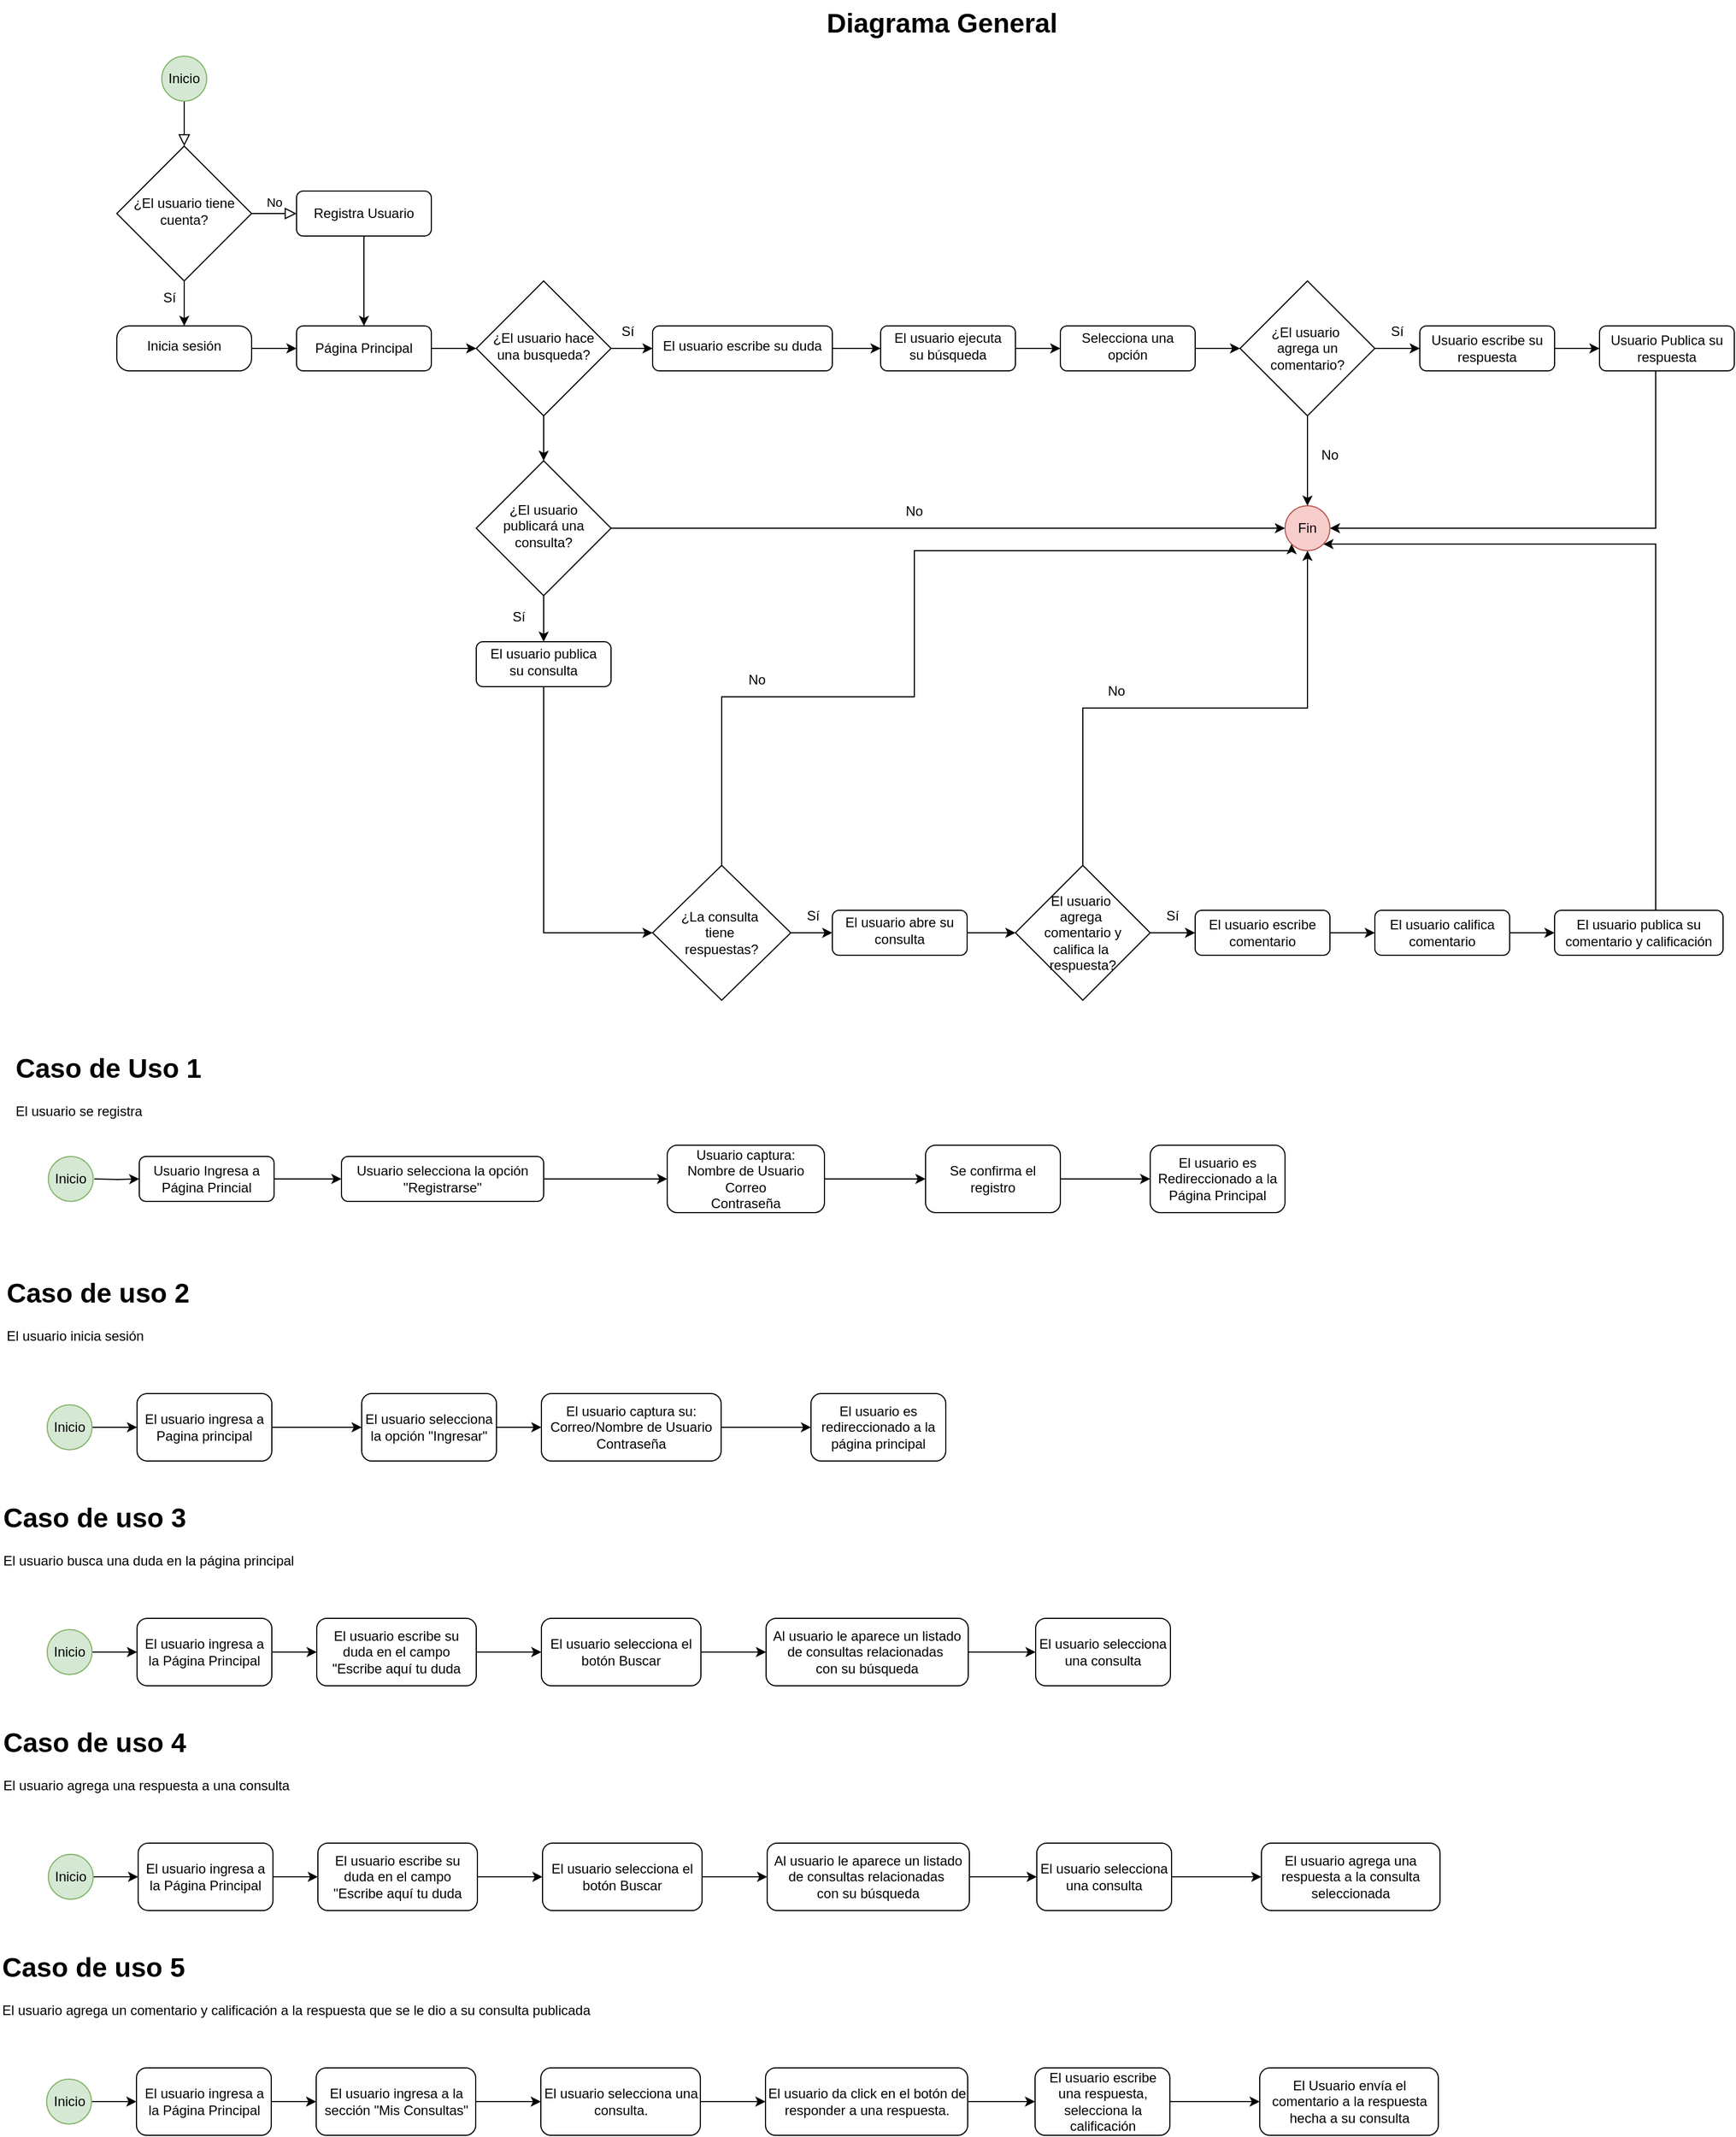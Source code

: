 <mxfile version="24.7.13">
  <diagram id="C5RBs43oDa-KdzZeNtuy" name="Page-1">
    <mxGraphModel dx="1661" dy="426" grid="1" gridSize="10" guides="1" tooltips="1" connect="1" arrows="1" fold="1" page="1" pageScale="1" pageWidth="827" pageHeight="1169" math="0" shadow="0">
      <root>
        <mxCell id="WIyWlLk6GJQsqaUBKTNV-0" />
        <mxCell id="WIyWlLk6GJQsqaUBKTNV-1" parent="WIyWlLk6GJQsqaUBKTNV-0" />
        <mxCell id="WIyWlLk6GJQsqaUBKTNV-2" value="" style="rounded=0;html=1;jettySize=auto;orthogonalLoop=1;fontSize=11;endArrow=block;endFill=0;endSize=8;strokeWidth=1;shadow=0;labelBackgroundColor=none;edgeStyle=orthogonalEdgeStyle;exitX=0.5;exitY=1;exitDx=0;exitDy=0;" parent="WIyWlLk6GJQsqaUBKTNV-1" source="LiFCo4iXjofFsfLirgxm-38" target="WIyWlLk6GJQsqaUBKTNV-6" edge="1">
          <mxGeometry relative="1" as="geometry">
            <mxPoint x="162" y="120" as="sourcePoint" />
          </mxGeometry>
        </mxCell>
        <mxCell id="WIyWlLk6GJQsqaUBKTNV-5" value="No" style="edgeStyle=orthogonalEdgeStyle;rounded=0;html=1;jettySize=auto;orthogonalLoop=1;fontSize=11;endArrow=block;endFill=0;endSize=8;strokeWidth=1;shadow=0;labelBackgroundColor=none;" parent="WIyWlLk6GJQsqaUBKTNV-1" source="WIyWlLk6GJQsqaUBKTNV-6" target="WIyWlLk6GJQsqaUBKTNV-7" edge="1">
          <mxGeometry y="10" relative="1" as="geometry">
            <mxPoint as="offset" />
          </mxGeometry>
        </mxCell>
        <mxCell id="LiFCo4iXjofFsfLirgxm-172" style="edgeStyle=orthogonalEdgeStyle;rounded=0;orthogonalLoop=1;jettySize=auto;html=1;exitX=0.5;exitY=1;exitDx=0;exitDy=0;entryX=0.5;entryY=0;entryDx=0;entryDy=0;" edge="1" parent="WIyWlLk6GJQsqaUBKTNV-1" source="WIyWlLk6GJQsqaUBKTNV-6" target="LiFCo4iXjofFsfLirgxm-0">
          <mxGeometry relative="1" as="geometry" />
        </mxCell>
        <mxCell id="WIyWlLk6GJQsqaUBKTNV-6" value="¿El usuario tiene cuenta?" style="rhombus;whiteSpace=wrap;html=1;shadow=0;fontFamily=Helvetica;fontSize=12;align=center;strokeWidth=1;spacing=6;spacingTop=-4;" parent="WIyWlLk6GJQsqaUBKTNV-1" vertex="1">
          <mxGeometry x="102" y="160" width="120" height="120" as="geometry" />
        </mxCell>
        <mxCell id="LiFCo4iXjofFsfLirgxm-2" value="" style="edgeStyle=orthogonalEdgeStyle;rounded=0;orthogonalLoop=1;jettySize=auto;html=1;entryX=0.5;entryY=0;entryDx=0;entryDy=0;" edge="1" parent="WIyWlLk6GJQsqaUBKTNV-1" source="WIyWlLk6GJQsqaUBKTNV-7" target="WIyWlLk6GJQsqaUBKTNV-11">
          <mxGeometry relative="1" as="geometry">
            <mxPoint x="322" y="280" as="targetPoint" />
          </mxGeometry>
        </mxCell>
        <mxCell id="WIyWlLk6GJQsqaUBKTNV-7" value="Registra Usuario" style="rounded=1;whiteSpace=wrap;html=1;fontSize=12;glass=0;strokeWidth=1;shadow=0;" parent="WIyWlLk6GJQsqaUBKTNV-1" vertex="1">
          <mxGeometry x="262" y="200" width="120" height="40" as="geometry" />
        </mxCell>
        <mxCell id="LiFCo4iXjofFsfLirgxm-10" style="edgeStyle=orthogonalEdgeStyle;rounded=0;orthogonalLoop=1;jettySize=auto;html=1;exitX=1;exitY=0.5;exitDx=0;exitDy=0;entryX=0;entryY=0.5;entryDx=0;entryDy=0;" edge="1" parent="WIyWlLk6GJQsqaUBKTNV-1" source="WIyWlLk6GJQsqaUBKTNV-11" target="LiFCo4iXjofFsfLirgxm-9">
          <mxGeometry relative="1" as="geometry" />
        </mxCell>
        <mxCell id="WIyWlLk6GJQsqaUBKTNV-11" value="Página Principal" style="rounded=1;whiteSpace=wrap;html=1;fontSize=12;glass=0;strokeWidth=1;shadow=0;" parent="WIyWlLk6GJQsqaUBKTNV-1" vertex="1">
          <mxGeometry x="262" y="320" width="120" height="40" as="geometry" />
        </mxCell>
        <mxCell id="LiFCo4iXjofFsfLirgxm-3" value="" style="edgeStyle=orthogonalEdgeStyle;rounded=0;orthogonalLoop=1;jettySize=auto;html=1;entryX=0;entryY=0.5;entryDx=0;entryDy=0;" edge="1" parent="WIyWlLk6GJQsqaUBKTNV-1" source="LiFCo4iXjofFsfLirgxm-0" target="WIyWlLk6GJQsqaUBKTNV-11">
          <mxGeometry relative="1" as="geometry">
            <mxPoint x="272" y="318.5" as="targetPoint" />
          </mxGeometry>
        </mxCell>
        <mxCell id="LiFCo4iXjofFsfLirgxm-0" value="Inicia sesión" style="rounded=1;whiteSpace=wrap;html=1;shadow=0;strokeWidth=1;spacing=6;spacingTop=-4;arcSize=28;" vertex="1" parent="WIyWlLk6GJQsqaUBKTNV-1">
          <mxGeometry x="102" y="320" width="120" height="40" as="geometry" />
        </mxCell>
        <mxCell id="LiFCo4iXjofFsfLirgxm-5" value="Sí" style="text;html=1;align=center;verticalAlign=middle;whiteSpace=wrap;rounded=0;" vertex="1" parent="WIyWlLk6GJQsqaUBKTNV-1">
          <mxGeometry x="119" y="280" width="60" height="30" as="geometry" />
        </mxCell>
        <mxCell id="LiFCo4iXjofFsfLirgxm-19" value="" style="edgeStyle=orthogonalEdgeStyle;rounded=0;orthogonalLoop=1;jettySize=auto;html=1;exitX=0.5;exitY=1;exitDx=0;exitDy=0;entryX=0.5;entryY=0;entryDx=0;entryDy=0;" edge="1" parent="WIyWlLk6GJQsqaUBKTNV-1" source="LiFCo4iXjofFsfLirgxm-8" target="LiFCo4iXjofFsfLirgxm-49">
          <mxGeometry relative="1" as="geometry">
            <mxPoint x="472" y="631" as="sourcePoint" />
            <mxPoint x="482" y="600" as="targetPoint" />
          </mxGeometry>
        </mxCell>
        <mxCell id="LiFCo4iXjofFsfLirgxm-56" style="edgeStyle=orthogonalEdgeStyle;rounded=0;orthogonalLoop=1;jettySize=auto;html=1;entryX=0;entryY=0.5;entryDx=0;entryDy=0;" edge="1" parent="WIyWlLk6GJQsqaUBKTNV-1" source="LiFCo4iXjofFsfLirgxm-8" target="LiFCo4iXjofFsfLirgxm-24">
          <mxGeometry relative="1" as="geometry" />
        </mxCell>
        <mxCell id="LiFCo4iXjofFsfLirgxm-8" value="¿El usuario&lt;div&gt;publicará una&lt;/div&gt;&lt;div&gt;consulta?&lt;/div&gt;" style="rhombus;whiteSpace=wrap;html=1;shadow=0;fontFamily=Helvetica;fontSize=12;align=center;strokeWidth=1;spacing=6;spacingTop=-4;" vertex="1" parent="WIyWlLk6GJQsqaUBKTNV-1">
          <mxGeometry x="422" y="440" width="120" height="120" as="geometry" />
        </mxCell>
        <mxCell id="LiFCo4iXjofFsfLirgxm-13" value="" style="edgeStyle=orthogonalEdgeStyle;rounded=0;orthogonalLoop=1;jettySize=auto;html=1;" edge="1" parent="WIyWlLk6GJQsqaUBKTNV-1" source="LiFCo4iXjofFsfLirgxm-9" target="LiFCo4iXjofFsfLirgxm-12">
          <mxGeometry relative="1" as="geometry" />
        </mxCell>
        <mxCell id="LiFCo4iXjofFsfLirgxm-27" value="" style="edgeStyle=orthogonalEdgeStyle;rounded=0;orthogonalLoop=1;jettySize=auto;html=1;" edge="1" parent="WIyWlLk6GJQsqaUBKTNV-1" source="LiFCo4iXjofFsfLirgxm-9" target="LiFCo4iXjofFsfLirgxm-8">
          <mxGeometry relative="1" as="geometry" />
        </mxCell>
        <mxCell id="LiFCo4iXjofFsfLirgxm-9" value="¿El usuario hace una busqueda?" style="rhombus;whiteSpace=wrap;html=1;shadow=0;fontFamily=Helvetica;fontSize=12;align=center;strokeWidth=1;spacing=6;spacingTop=-4;" vertex="1" parent="WIyWlLk6GJQsqaUBKTNV-1">
          <mxGeometry x="422" y="280" width="120" height="120" as="geometry" />
        </mxCell>
        <mxCell id="LiFCo4iXjofFsfLirgxm-15" value="" style="edgeStyle=orthogonalEdgeStyle;rounded=0;orthogonalLoop=1;jettySize=auto;html=1;entryX=0;entryY=0.5;entryDx=0;entryDy=0;exitX=1;exitY=0.5;exitDx=0;exitDy=0;" edge="1" parent="WIyWlLk6GJQsqaUBKTNV-1" source="LiFCo4iXjofFsfLirgxm-12" target="LiFCo4iXjofFsfLirgxm-46">
          <mxGeometry relative="1" as="geometry" />
        </mxCell>
        <mxCell id="LiFCo4iXjofFsfLirgxm-12" value="El usuario escribe su duda" style="rounded=1;whiteSpace=wrap;html=1;shadow=0;strokeWidth=1;spacing=6;spacingTop=-4;" vertex="1" parent="WIyWlLk6GJQsqaUBKTNV-1">
          <mxGeometry x="579" y="320" width="160" height="40" as="geometry" />
        </mxCell>
        <mxCell id="LiFCo4iXjofFsfLirgxm-48" value="" style="edgeStyle=orthogonalEdgeStyle;rounded=0;orthogonalLoop=1;jettySize=auto;html=1;" edge="1" parent="WIyWlLk6GJQsqaUBKTNV-1" source="LiFCo4iXjofFsfLirgxm-14" target="LiFCo4iXjofFsfLirgxm-39">
          <mxGeometry relative="1" as="geometry" />
        </mxCell>
        <mxCell id="LiFCo4iXjofFsfLirgxm-14" value="Selecciona una opción" style="rounded=1;whiteSpace=wrap;html=1;shadow=0;strokeWidth=1;spacing=6;spacingTop=-4;" vertex="1" parent="WIyWlLk6GJQsqaUBKTNV-1">
          <mxGeometry x="942" y="320" width="120" height="40" as="geometry" />
        </mxCell>
        <mxCell id="LiFCo4iXjofFsfLirgxm-20" value="Sí" style="text;html=1;align=center;verticalAlign=middle;whiteSpace=wrap;rounded=0;" vertex="1" parent="WIyWlLk6GJQsqaUBKTNV-1">
          <mxGeometry x="430" y="564" width="60" height="30" as="geometry" />
        </mxCell>
        <mxCell id="LiFCo4iXjofFsfLirgxm-21" value="Sí" style="text;html=1;align=center;verticalAlign=middle;whiteSpace=wrap;rounded=0;" vertex="1" parent="WIyWlLk6GJQsqaUBKTNV-1">
          <mxGeometry x="527" y="310" width="60" height="30" as="geometry" />
        </mxCell>
        <mxCell id="LiFCo4iXjofFsfLirgxm-24" value="Fin" style="ellipse;whiteSpace=wrap;html=1;aspect=fixed;fillColor=#f8cecc;strokeColor=#b85450;" vertex="1" parent="WIyWlLk6GJQsqaUBKTNV-1">
          <mxGeometry x="1142" y="480" width="40" height="40" as="geometry" />
        </mxCell>
        <mxCell id="LiFCo4iXjofFsfLirgxm-28" value="Sí" style="text;html=1;align=center;verticalAlign=middle;whiteSpace=wrap;rounded=0;" vertex="1" parent="WIyWlLk6GJQsqaUBKTNV-1">
          <mxGeometry x="1212" y="310" width="60" height="30" as="geometry" />
        </mxCell>
        <mxCell id="LiFCo4iXjofFsfLirgxm-33" value="No" style="text;html=1;align=center;verticalAlign=middle;whiteSpace=wrap;rounded=0;" vertex="1" parent="WIyWlLk6GJQsqaUBKTNV-1">
          <mxGeometry x="782" y="470" width="60" height="30" as="geometry" />
        </mxCell>
        <mxCell id="LiFCo4iXjofFsfLirgxm-38" value="Inicio" style="ellipse;whiteSpace=wrap;html=1;aspect=fixed;fillColor=#d5e8d4;strokeColor=#82b366;" vertex="1" parent="WIyWlLk6GJQsqaUBKTNV-1">
          <mxGeometry x="142" y="80" width="40" height="40" as="geometry" />
        </mxCell>
        <mxCell id="LiFCo4iXjofFsfLirgxm-42" value="" style="edgeStyle=orthogonalEdgeStyle;rounded=0;orthogonalLoop=1;jettySize=auto;html=1;" edge="1" parent="WIyWlLk6GJQsqaUBKTNV-1" source="LiFCo4iXjofFsfLirgxm-39" target="LiFCo4iXjofFsfLirgxm-41">
          <mxGeometry relative="1" as="geometry" />
        </mxCell>
        <mxCell id="LiFCo4iXjofFsfLirgxm-53" value="" style="edgeStyle=orthogonalEdgeStyle;rounded=0;orthogonalLoop=1;jettySize=auto;html=1;" edge="1" parent="WIyWlLk6GJQsqaUBKTNV-1" source="LiFCo4iXjofFsfLirgxm-39" target="LiFCo4iXjofFsfLirgxm-24">
          <mxGeometry relative="1" as="geometry" />
        </mxCell>
        <mxCell id="LiFCo4iXjofFsfLirgxm-39" value="¿El usuario&amp;nbsp;&lt;div&gt;agrega un comentario?&lt;/div&gt;" style="rhombus;whiteSpace=wrap;html=1;" vertex="1" parent="WIyWlLk6GJQsqaUBKTNV-1">
          <mxGeometry x="1102" y="280" width="120" height="120" as="geometry" />
        </mxCell>
        <mxCell id="LiFCo4iXjofFsfLirgxm-40" value="No" style="text;html=1;align=center;verticalAlign=middle;whiteSpace=wrap;rounded=0;" vertex="1" parent="WIyWlLk6GJQsqaUBKTNV-1">
          <mxGeometry x="1152" y="420" width="60" height="30" as="geometry" />
        </mxCell>
        <mxCell id="LiFCo4iXjofFsfLirgxm-44" value="" style="edgeStyle=orthogonalEdgeStyle;rounded=0;orthogonalLoop=1;jettySize=auto;html=1;" edge="1" parent="WIyWlLk6GJQsqaUBKTNV-1" source="LiFCo4iXjofFsfLirgxm-41" target="LiFCo4iXjofFsfLirgxm-43">
          <mxGeometry relative="1" as="geometry" />
        </mxCell>
        <mxCell id="LiFCo4iXjofFsfLirgxm-41" value="Usuario escribe su respuesta" style="rounded=1;whiteSpace=wrap;html=1;" vertex="1" parent="WIyWlLk6GJQsqaUBKTNV-1">
          <mxGeometry x="1262" y="320" width="120" height="40" as="geometry" />
        </mxCell>
        <mxCell id="LiFCo4iXjofFsfLirgxm-60" style="edgeStyle=orthogonalEdgeStyle;rounded=0;orthogonalLoop=1;jettySize=auto;html=1;entryX=1;entryY=0.5;entryDx=0;entryDy=0;" edge="1" parent="WIyWlLk6GJQsqaUBKTNV-1" source="LiFCo4iXjofFsfLirgxm-43" target="LiFCo4iXjofFsfLirgxm-24">
          <mxGeometry relative="1" as="geometry">
            <Array as="points">
              <mxPoint x="1472" y="500" />
            </Array>
          </mxGeometry>
        </mxCell>
        <mxCell id="LiFCo4iXjofFsfLirgxm-43" value="Usuario Publica su respuesta" style="rounded=1;whiteSpace=wrap;html=1;" vertex="1" parent="WIyWlLk6GJQsqaUBKTNV-1">
          <mxGeometry x="1422" y="320" width="120" height="40" as="geometry" />
        </mxCell>
        <mxCell id="LiFCo4iXjofFsfLirgxm-47" value="" style="edgeStyle=orthogonalEdgeStyle;rounded=0;orthogonalLoop=1;jettySize=auto;html=1;" edge="1" parent="WIyWlLk6GJQsqaUBKTNV-1" source="LiFCo4iXjofFsfLirgxm-46" target="LiFCo4iXjofFsfLirgxm-14">
          <mxGeometry relative="1" as="geometry" />
        </mxCell>
        <mxCell id="LiFCo4iXjofFsfLirgxm-46" value="El usuario ejecuta su búsqueda" style="rounded=1;whiteSpace=wrap;html=1;shadow=0;strokeWidth=1;spacing=6;spacingTop=-4;" vertex="1" parent="WIyWlLk6GJQsqaUBKTNV-1">
          <mxGeometry x="782" y="320" width="120" height="40" as="geometry" />
        </mxCell>
        <mxCell id="LiFCo4iXjofFsfLirgxm-66" value="" style="edgeStyle=orthogonalEdgeStyle;rounded=0;orthogonalLoop=1;jettySize=auto;html=1;exitX=0.5;exitY=1;exitDx=0;exitDy=0;" edge="1" parent="WIyWlLk6GJQsqaUBKTNV-1" source="LiFCo4iXjofFsfLirgxm-49" target="LiFCo4iXjofFsfLirgxm-64">
          <mxGeometry relative="1" as="geometry">
            <Array as="points">
              <mxPoint x="482" y="860" />
            </Array>
          </mxGeometry>
        </mxCell>
        <mxCell id="LiFCo4iXjofFsfLirgxm-49" value="El usuario publica su consulta" style="whiteSpace=wrap;html=1;rounded=1;shadow=0;strokeWidth=1;spacing=6;spacingTop=-4;" vertex="1" parent="WIyWlLk6GJQsqaUBKTNV-1">
          <mxGeometry x="422" y="601" width="120" height="40" as="geometry" />
        </mxCell>
        <mxCell id="LiFCo4iXjofFsfLirgxm-67" style="edgeStyle=orthogonalEdgeStyle;rounded=0;orthogonalLoop=1;jettySize=auto;html=1;entryX=0;entryY=1;entryDx=0;entryDy=0;" edge="1" parent="WIyWlLk6GJQsqaUBKTNV-1" source="LiFCo4iXjofFsfLirgxm-64" target="LiFCo4iXjofFsfLirgxm-24">
          <mxGeometry relative="1" as="geometry">
            <Array as="points">
              <mxPoint x="641" y="650" />
              <mxPoint x="812" y="650" />
              <mxPoint x="812" y="520" />
              <mxPoint x="1148" y="520" />
            </Array>
          </mxGeometry>
        </mxCell>
        <mxCell id="LiFCo4iXjofFsfLirgxm-74" value="" style="edgeStyle=orthogonalEdgeStyle;rounded=0;orthogonalLoop=1;jettySize=auto;html=1;" edge="1" parent="WIyWlLk6GJQsqaUBKTNV-1" source="LiFCo4iXjofFsfLirgxm-64" target="LiFCo4iXjofFsfLirgxm-71">
          <mxGeometry relative="1" as="geometry" />
        </mxCell>
        <mxCell id="LiFCo4iXjofFsfLirgxm-64" value="¿La consulta&amp;nbsp;&lt;div&gt;tiene&amp;nbsp;&lt;/div&gt;&lt;div&gt;respuestas?&lt;/div&gt;" style="rhombus;whiteSpace=wrap;html=1;" vertex="1" parent="WIyWlLk6GJQsqaUBKTNV-1">
          <mxGeometry x="579" y="800" width="123" height="120" as="geometry" />
        </mxCell>
        <mxCell id="LiFCo4iXjofFsfLirgxm-75" value="" style="edgeStyle=orthogonalEdgeStyle;rounded=0;orthogonalLoop=1;jettySize=auto;html=1;" edge="1" parent="WIyWlLk6GJQsqaUBKTNV-1" source="LiFCo4iXjofFsfLirgxm-71" target="LiFCo4iXjofFsfLirgxm-72">
          <mxGeometry relative="1" as="geometry" />
        </mxCell>
        <mxCell id="LiFCo4iXjofFsfLirgxm-71" value="El usuario abre su consulta" style="whiteSpace=wrap;html=1;rounded=1;shadow=0;strokeWidth=1;spacing=6;spacingTop=-4;" vertex="1" parent="WIyWlLk6GJQsqaUBKTNV-1">
          <mxGeometry x="739" y="840" width="120" height="40" as="geometry" />
        </mxCell>
        <mxCell id="LiFCo4iXjofFsfLirgxm-73" style="edgeStyle=orthogonalEdgeStyle;rounded=0;orthogonalLoop=1;jettySize=auto;html=1;exitX=0.5;exitY=0;exitDx=0;exitDy=0;" edge="1" parent="WIyWlLk6GJQsqaUBKTNV-1" source="LiFCo4iXjofFsfLirgxm-72" target="LiFCo4iXjofFsfLirgxm-24">
          <mxGeometry relative="1" as="geometry" />
        </mxCell>
        <mxCell id="LiFCo4iXjofFsfLirgxm-77" value="" style="edgeStyle=orthogonalEdgeStyle;rounded=0;orthogonalLoop=1;jettySize=auto;html=1;" edge="1" parent="WIyWlLk6GJQsqaUBKTNV-1" source="LiFCo4iXjofFsfLirgxm-72" target="LiFCo4iXjofFsfLirgxm-76">
          <mxGeometry relative="1" as="geometry" />
        </mxCell>
        <mxCell id="LiFCo4iXjofFsfLirgxm-72" value="El usuario&amp;nbsp;&lt;div&gt;agrega&amp;nbsp;&lt;/div&gt;&lt;div&gt;comentario y califica&amp;nbsp;&lt;span style=&quot;background-color: initial;&quot;&gt;la&amp;nbsp;&lt;/span&gt;&lt;/div&gt;&lt;div&gt;respuesta?&lt;/div&gt;" style="rhombus;whiteSpace=wrap;html=1;" vertex="1" parent="WIyWlLk6GJQsqaUBKTNV-1">
          <mxGeometry x="902" y="800" width="120" height="120" as="geometry" />
        </mxCell>
        <mxCell id="LiFCo4iXjofFsfLirgxm-79" value="" style="edgeStyle=orthogonalEdgeStyle;rounded=0;orthogonalLoop=1;jettySize=auto;html=1;" edge="1" parent="WIyWlLk6GJQsqaUBKTNV-1" source="LiFCo4iXjofFsfLirgxm-76" target="LiFCo4iXjofFsfLirgxm-78">
          <mxGeometry relative="1" as="geometry" />
        </mxCell>
        <mxCell id="LiFCo4iXjofFsfLirgxm-76" value="El usuario escribe comentario" style="rounded=1;whiteSpace=wrap;html=1;" vertex="1" parent="WIyWlLk6GJQsqaUBKTNV-1">
          <mxGeometry x="1062" y="840" width="120" height="40" as="geometry" />
        </mxCell>
        <mxCell id="LiFCo4iXjofFsfLirgxm-81" value="" style="edgeStyle=orthogonalEdgeStyle;rounded=0;orthogonalLoop=1;jettySize=auto;html=1;" edge="1" parent="WIyWlLk6GJQsqaUBKTNV-1" source="LiFCo4iXjofFsfLirgxm-78" target="LiFCo4iXjofFsfLirgxm-80">
          <mxGeometry relative="1" as="geometry" />
        </mxCell>
        <mxCell id="LiFCo4iXjofFsfLirgxm-78" value="El usuario califica comentario" style="rounded=1;whiteSpace=wrap;html=1;" vertex="1" parent="WIyWlLk6GJQsqaUBKTNV-1">
          <mxGeometry x="1222" y="840" width="120" height="40" as="geometry" />
        </mxCell>
        <mxCell id="LiFCo4iXjofFsfLirgxm-82" style="edgeStyle=orthogonalEdgeStyle;rounded=0;orthogonalLoop=1;jettySize=auto;html=1;entryX=1;entryY=1;entryDx=0;entryDy=0;" edge="1" parent="WIyWlLk6GJQsqaUBKTNV-1" source="LiFCo4iXjofFsfLirgxm-80" target="LiFCo4iXjofFsfLirgxm-24">
          <mxGeometry relative="1" as="geometry">
            <mxPoint x="1182.0" y="530" as="targetPoint" />
            <Array as="points">
              <mxPoint x="1472" y="514" />
            </Array>
          </mxGeometry>
        </mxCell>
        <mxCell id="LiFCo4iXjofFsfLirgxm-80" value="El usuario publica su comentario y calificación" style="whiteSpace=wrap;html=1;rounded=1;" vertex="1" parent="WIyWlLk6GJQsqaUBKTNV-1">
          <mxGeometry x="1382" y="840" width="150" height="40" as="geometry" />
        </mxCell>
        <mxCell id="LiFCo4iXjofFsfLirgxm-83" value="No" style="text;html=1;align=center;verticalAlign=middle;whiteSpace=wrap;rounded=0;" vertex="1" parent="WIyWlLk6GJQsqaUBKTNV-1">
          <mxGeometry x="642" y="620" width="60" height="30" as="geometry" />
        </mxCell>
        <mxCell id="LiFCo4iXjofFsfLirgxm-84" value="Sí" style="text;html=1;align=center;verticalAlign=middle;whiteSpace=wrap;rounded=0;" vertex="1" parent="WIyWlLk6GJQsqaUBKTNV-1">
          <mxGeometry x="692" y="830" width="60" height="30" as="geometry" />
        </mxCell>
        <mxCell id="LiFCo4iXjofFsfLirgxm-85" value="Sí" style="text;html=1;align=center;verticalAlign=middle;whiteSpace=wrap;rounded=0;" vertex="1" parent="WIyWlLk6GJQsqaUBKTNV-1">
          <mxGeometry x="1012" y="830" width="60" height="30" as="geometry" />
        </mxCell>
        <mxCell id="LiFCo4iXjofFsfLirgxm-86" value="No" style="text;html=1;align=center;verticalAlign=middle;whiteSpace=wrap;rounded=0;" vertex="1" parent="WIyWlLk6GJQsqaUBKTNV-1">
          <mxGeometry x="962" y="630" width="60" height="30" as="geometry" />
        </mxCell>
        <mxCell id="LiFCo4iXjofFsfLirgxm-88" value="&lt;h1 style=&quot;margin-top: 0px;&quot;&gt;Caso de Uso 1&lt;/h1&gt;&lt;p&gt;El usuario se registra&lt;/p&gt;" style="text;html=1;whiteSpace=wrap;overflow=hidden;rounded=0;" vertex="1" parent="WIyWlLk6GJQsqaUBKTNV-1">
          <mxGeometry x="10" y="960" width="870" height="70" as="geometry" />
        </mxCell>
        <mxCell id="LiFCo4iXjofFsfLirgxm-90" value="&lt;h1 style=&quot;margin-top: 0px;&quot;&gt;Diagrama General&lt;/h1&gt;" style="text;html=1;whiteSpace=wrap;overflow=hidden;rounded=0;" vertex="1" parent="WIyWlLk6GJQsqaUBKTNV-1">
          <mxGeometry x="732" y="30" width="220" height="120" as="geometry" />
        </mxCell>
        <mxCell id="LiFCo4iXjofFsfLirgxm-110" value="" style="edgeStyle=orthogonalEdgeStyle;rounded=0;orthogonalLoop=1;jettySize=auto;html=1;" edge="1" parent="WIyWlLk6GJQsqaUBKTNV-1" target="LiFCo4iXjofFsfLirgxm-104">
          <mxGeometry relative="1" as="geometry">
            <mxPoint x="82" y="1079" as="sourcePoint" />
          </mxGeometry>
        </mxCell>
        <mxCell id="LiFCo4iXjofFsfLirgxm-103" value="" style="edgeStyle=orthogonalEdgeStyle;rounded=0;orthogonalLoop=1;jettySize=auto;html=1;" edge="1" parent="WIyWlLk6GJQsqaUBKTNV-1" source="LiFCo4iXjofFsfLirgxm-104">
          <mxGeometry relative="1" as="geometry">
            <mxPoint x="302" y="1079" as="targetPoint" />
          </mxGeometry>
        </mxCell>
        <mxCell id="LiFCo4iXjofFsfLirgxm-104" value="Usuario Ingresa a Página Princial" style="rounded=1;whiteSpace=wrap;html=1;fontSize=12;glass=0;strokeWidth=1;shadow=0;" vertex="1" parent="WIyWlLk6GJQsqaUBKTNV-1">
          <mxGeometry x="122" y="1059" width="120" height="40" as="geometry" />
        </mxCell>
        <mxCell id="LiFCo4iXjofFsfLirgxm-112" value="" style="edgeStyle=orthogonalEdgeStyle;rounded=0;orthogonalLoop=1;jettySize=auto;html=1;" edge="1" parent="WIyWlLk6GJQsqaUBKTNV-1" source="LiFCo4iXjofFsfLirgxm-105" target="LiFCo4iXjofFsfLirgxm-111">
          <mxGeometry relative="1" as="geometry" />
        </mxCell>
        <mxCell id="LiFCo4iXjofFsfLirgxm-105" value="Usuario selecciona la opción &quot;Registrarse&quot;" style="rounded=1;whiteSpace=wrap;html=1;fontSize=12;glass=0;strokeWidth=1;shadow=0;" vertex="1" parent="WIyWlLk6GJQsqaUBKTNV-1">
          <mxGeometry x="302" y="1059" width="180" height="40" as="geometry" />
        </mxCell>
        <mxCell id="LiFCo4iXjofFsfLirgxm-109" value="Inicio" style="ellipse;whiteSpace=wrap;html=1;aspect=fixed;fillColor=#d5e8d4;strokeColor=#82b366;" vertex="1" parent="WIyWlLk6GJQsqaUBKTNV-1">
          <mxGeometry x="41" y="1059" width="40" height="40" as="geometry" />
        </mxCell>
        <mxCell id="LiFCo4iXjofFsfLirgxm-114" value="" style="edgeStyle=orthogonalEdgeStyle;rounded=0;orthogonalLoop=1;jettySize=auto;html=1;" edge="1" parent="WIyWlLk6GJQsqaUBKTNV-1" source="LiFCo4iXjofFsfLirgxm-111" target="LiFCo4iXjofFsfLirgxm-113">
          <mxGeometry relative="1" as="geometry" />
        </mxCell>
        <mxCell id="LiFCo4iXjofFsfLirgxm-111" value="Usuario captura:&lt;div&gt;Nombre de Usuario&lt;/div&gt;&lt;div&gt;Correo&lt;/div&gt;&lt;div&gt;Contraseña&lt;/div&gt;" style="whiteSpace=wrap;html=1;rounded=1;glass=0;strokeWidth=1;shadow=0;" vertex="1" parent="WIyWlLk6GJQsqaUBKTNV-1">
          <mxGeometry x="592" y="1049" width="140" height="60" as="geometry" />
        </mxCell>
        <mxCell id="LiFCo4iXjofFsfLirgxm-116" value="" style="edgeStyle=orthogonalEdgeStyle;rounded=0;orthogonalLoop=1;jettySize=auto;html=1;" edge="1" parent="WIyWlLk6GJQsqaUBKTNV-1" source="LiFCo4iXjofFsfLirgxm-113">
          <mxGeometry relative="1" as="geometry">
            <mxPoint x="1022" y="1079" as="targetPoint" />
          </mxGeometry>
        </mxCell>
        <mxCell id="LiFCo4iXjofFsfLirgxm-113" value="Se confirma el registro" style="rounded=1;whiteSpace=wrap;html=1;glass=0;strokeWidth=1;shadow=0;" vertex="1" parent="WIyWlLk6GJQsqaUBKTNV-1">
          <mxGeometry x="822" y="1049" width="120" height="60" as="geometry" />
        </mxCell>
        <mxCell id="LiFCo4iXjofFsfLirgxm-115" value="El usuario es Redireccionado a la Página Principal" style="rounded=1;whiteSpace=wrap;html=1;glass=0;strokeWidth=1;shadow=0;" vertex="1" parent="WIyWlLk6GJQsqaUBKTNV-1">
          <mxGeometry x="1022" y="1049" width="120" height="60" as="geometry" />
        </mxCell>
        <mxCell id="LiFCo4iXjofFsfLirgxm-120" value="&lt;h1 style=&quot;margin-top: 0px;&quot;&gt;Caso de uso 2&lt;/h1&gt;&lt;p&gt;El usuario inicia sesión&lt;/p&gt;" style="text;html=1;whiteSpace=wrap;overflow=hidden;rounded=0;" vertex="1" parent="WIyWlLk6GJQsqaUBKTNV-1">
          <mxGeometry x="2" y="1160" width="180" height="80" as="geometry" />
        </mxCell>
        <mxCell id="LiFCo4iXjofFsfLirgxm-124" value="" style="edgeStyle=orthogonalEdgeStyle;rounded=0;orthogonalLoop=1;jettySize=auto;html=1;" edge="1" parent="WIyWlLk6GJQsqaUBKTNV-1" source="LiFCo4iXjofFsfLirgxm-121" target="LiFCo4iXjofFsfLirgxm-123">
          <mxGeometry relative="1" as="geometry" />
        </mxCell>
        <mxCell id="LiFCo4iXjofFsfLirgxm-121" value="Inicio" style="ellipse;whiteSpace=wrap;html=1;aspect=fixed;fillColor=#d5e8d4;strokeColor=#82b366;" vertex="1" parent="WIyWlLk6GJQsqaUBKTNV-1">
          <mxGeometry x="40" y="1280" width="40" height="40" as="geometry" />
        </mxCell>
        <mxCell id="LiFCo4iXjofFsfLirgxm-126" value="" style="edgeStyle=orthogonalEdgeStyle;rounded=0;orthogonalLoop=1;jettySize=auto;html=1;" edge="1" parent="WIyWlLk6GJQsqaUBKTNV-1" source="LiFCo4iXjofFsfLirgxm-123" target="LiFCo4iXjofFsfLirgxm-125">
          <mxGeometry relative="1" as="geometry" />
        </mxCell>
        <mxCell id="LiFCo4iXjofFsfLirgxm-123" value="El usuario ingresa a Pagina principal" style="rounded=1;whiteSpace=wrap;html=1;" vertex="1" parent="WIyWlLk6GJQsqaUBKTNV-1">
          <mxGeometry x="120" y="1270" width="120" height="60" as="geometry" />
        </mxCell>
        <mxCell id="LiFCo4iXjofFsfLirgxm-128" value="" style="edgeStyle=orthogonalEdgeStyle;rounded=0;orthogonalLoop=1;jettySize=auto;html=1;" edge="1" parent="WIyWlLk6GJQsqaUBKTNV-1" source="LiFCo4iXjofFsfLirgxm-125" target="LiFCo4iXjofFsfLirgxm-127">
          <mxGeometry relative="1" as="geometry" />
        </mxCell>
        <mxCell id="LiFCo4iXjofFsfLirgxm-125" value="El usuario selecciona la opción &quot;Ingresar&quot;" style="rounded=1;whiteSpace=wrap;html=1;" vertex="1" parent="WIyWlLk6GJQsqaUBKTNV-1">
          <mxGeometry x="320" y="1270" width="120" height="60" as="geometry" />
        </mxCell>
        <mxCell id="LiFCo4iXjofFsfLirgxm-130" value="" style="edgeStyle=orthogonalEdgeStyle;rounded=0;orthogonalLoop=1;jettySize=auto;html=1;" edge="1" parent="WIyWlLk6GJQsqaUBKTNV-1" source="LiFCo4iXjofFsfLirgxm-127" target="LiFCo4iXjofFsfLirgxm-129">
          <mxGeometry relative="1" as="geometry" />
        </mxCell>
        <mxCell id="LiFCo4iXjofFsfLirgxm-127" value="El usuario captura su:&lt;div&gt;Correo/Nombre de Usuario&lt;/div&gt;&lt;div&gt;Contraseña&lt;/div&gt;" style="rounded=1;whiteSpace=wrap;html=1;" vertex="1" parent="WIyWlLk6GJQsqaUBKTNV-1">
          <mxGeometry x="480" y="1270" width="160" height="60" as="geometry" />
        </mxCell>
        <mxCell id="LiFCo4iXjofFsfLirgxm-129" value="El usuario es redireccionado a la página principal" style="rounded=1;whiteSpace=wrap;html=1;" vertex="1" parent="WIyWlLk6GJQsqaUBKTNV-1">
          <mxGeometry x="720" y="1270" width="120" height="60" as="geometry" />
        </mxCell>
        <mxCell id="LiFCo4iXjofFsfLirgxm-131" value="&lt;h1 style=&quot;margin-top: 0px;&quot;&gt;Caso de uso 3&lt;/h1&gt;&lt;p&gt;El usuario busca una duda en la página principal&lt;/p&gt;" style="text;html=1;whiteSpace=wrap;overflow=hidden;rounded=0;" vertex="1" parent="WIyWlLk6GJQsqaUBKTNV-1">
          <mxGeometry x="-1" y="1360" width="581" height="80" as="geometry" />
        </mxCell>
        <mxCell id="LiFCo4iXjofFsfLirgxm-136" value="" style="edgeStyle=orthogonalEdgeStyle;rounded=0;orthogonalLoop=1;jettySize=auto;html=1;" edge="1" parent="WIyWlLk6GJQsqaUBKTNV-1" source="LiFCo4iXjofFsfLirgxm-132" target="LiFCo4iXjofFsfLirgxm-135">
          <mxGeometry relative="1" as="geometry" />
        </mxCell>
        <mxCell id="LiFCo4iXjofFsfLirgxm-132" value="Inicio" style="ellipse;whiteSpace=wrap;html=1;aspect=fixed;fillColor=#d5e8d4;strokeColor=#82b366;" vertex="1" parent="WIyWlLk6GJQsqaUBKTNV-1">
          <mxGeometry x="40" y="1480" width="40" height="40" as="geometry" />
        </mxCell>
        <mxCell id="LiFCo4iXjofFsfLirgxm-139" value="" style="edgeStyle=orthogonalEdgeStyle;rounded=0;orthogonalLoop=1;jettySize=auto;html=1;" edge="1" parent="WIyWlLk6GJQsqaUBKTNV-1" source="LiFCo4iXjofFsfLirgxm-133" target="LiFCo4iXjofFsfLirgxm-138">
          <mxGeometry relative="1" as="geometry" />
        </mxCell>
        <mxCell id="LiFCo4iXjofFsfLirgxm-133" value="El usuario escribe su duda en el campo &quot;Escribe aquí tu duda" style="rounded=1;whiteSpace=wrap;html=1;" vertex="1" parent="WIyWlLk6GJQsqaUBKTNV-1">
          <mxGeometry x="280" y="1470" width="142" height="60" as="geometry" />
        </mxCell>
        <mxCell id="LiFCo4iXjofFsfLirgxm-137" value="" style="edgeStyle=orthogonalEdgeStyle;rounded=0;orthogonalLoop=1;jettySize=auto;html=1;" edge="1" parent="WIyWlLk6GJQsqaUBKTNV-1" source="LiFCo4iXjofFsfLirgxm-135" target="LiFCo4iXjofFsfLirgxm-133">
          <mxGeometry relative="1" as="geometry" />
        </mxCell>
        <mxCell id="LiFCo4iXjofFsfLirgxm-135" value="El usuario ingresa a la Página Principal" style="rounded=1;whiteSpace=wrap;html=1;" vertex="1" parent="WIyWlLk6GJQsqaUBKTNV-1">
          <mxGeometry x="120" y="1470" width="120" height="60" as="geometry" />
        </mxCell>
        <mxCell id="LiFCo4iXjofFsfLirgxm-141" value="" style="edgeStyle=orthogonalEdgeStyle;rounded=0;orthogonalLoop=1;jettySize=auto;html=1;" edge="1" parent="WIyWlLk6GJQsqaUBKTNV-1" source="LiFCo4iXjofFsfLirgxm-138" target="LiFCo4iXjofFsfLirgxm-140">
          <mxGeometry relative="1" as="geometry" />
        </mxCell>
        <mxCell id="LiFCo4iXjofFsfLirgxm-138" value="El usuario selecciona el botón Buscar" style="whiteSpace=wrap;html=1;rounded=1;" vertex="1" parent="WIyWlLk6GJQsqaUBKTNV-1">
          <mxGeometry x="480" y="1470" width="142" height="60" as="geometry" />
        </mxCell>
        <mxCell id="LiFCo4iXjofFsfLirgxm-143" value="" style="edgeStyle=orthogonalEdgeStyle;rounded=0;orthogonalLoop=1;jettySize=auto;html=1;" edge="1" parent="WIyWlLk6GJQsqaUBKTNV-1" source="LiFCo4iXjofFsfLirgxm-140" target="LiFCo4iXjofFsfLirgxm-142">
          <mxGeometry relative="1" as="geometry" />
        </mxCell>
        <mxCell id="LiFCo4iXjofFsfLirgxm-140" value="Al usuario le aparece un listado de consultas relacionadas&amp;nbsp;&lt;div&gt;con su búsqueda&lt;/div&gt;" style="whiteSpace=wrap;html=1;rounded=1;" vertex="1" parent="WIyWlLk6GJQsqaUBKTNV-1">
          <mxGeometry x="680" y="1470" width="180" height="60" as="geometry" />
        </mxCell>
        <mxCell id="LiFCo4iXjofFsfLirgxm-142" value="El usuario selecciona una consulta" style="whiteSpace=wrap;html=1;rounded=1;" vertex="1" parent="WIyWlLk6GJQsqaUBKTNV-1">
          <mxGeometry x="920" y="1470" width="120" height="60" as="geometry" />
        </mxCell>
        <mxCell id="LiFCo4iXjofFsfLirgxm-144" value="&lt;h1 style=&quot;margin-top: 0px;&quot;&gt;Caso de uso 4&lt;/h1&gt;&lt;p&gt;El usuario agrega una respuesta a una consulta&lt;/p&gt;" style="text;html=1;whiteSpace=wrap;overflow=hidden;rounded=0;" vertex="1" parent="WIyWlLk6GJQsqaUBKTNV-1">
          <mxGeometry x="-1" y="1560" width="581" height="80" as="geometry" />
        </mxCell>
        <mxCell id="LiFCo4iXjofFsfLirgxm-145" value="" style="edgeStyle=orthogonalEdgeStyle;rounded=0;orthogonalLoop=1;jettySize=auto;html=1;" edge="1" parent="WIyWlLk6GJQsqaUBKTNV-1" source="LiFCo4iXjofFsfLirgxm-146" target="LiFCo4iXjofFsfLirgxm-150">
          <mxGeometry relative="1" as="geometry" />
        </mxCell>
        <mxCell id="LiFCo4iXjofFsfLirgxm-146" value="Inicio" style="ellipse;whiteSpace=wrap;html=1;aspect=fixed;fillColor=#d5e8d4;strokeColor=#82b366;" vertex="1" parent="WIyWlLk6GJQsqaUBKTNV-1">
          <mxGeometry x="41" y="1680" width="40" height="40" as="geometry" />
        </mxCell>
        <mxCell id="LiFCo4iXjofFsfLirgxm-147" value="" style="edgeStyle=orthogonalEdgeStyle;rounded=0;orthogonalLoop=1;jettySize=auto;html=1;" edge="1" parent="WIyWlLk6GJQsqaUBKTNV-1" source="LiFCo4iXjofFsfLirgxm-148" target="LiFCo4iXjofFsfLirgxm-152">
          <mxGeometry relative="1" as="geometry" />
        </mxCell>
        <mxCell id="LiFCo4iXjofFsfLirgxm-148" value="El usuario escribe su duda en el campo &quot;Escribe aquí tu duda" style="rounded=1;whiteSpace=wrap;html=1;" vertex="1" parent="WIyWlLk6GJQsqaUBKTNV-1">
          <mxGeometry x="281" y="1670" width="142" height="60" as="geometry" />
        </mxCell>
        <mxCell id="LiFCo4iXjofFsfLirgxm-149" value="" style="edgeStyle=orthogonalEdgeStyle;rounded=0;orthogonalLoop=1;jettySize=auto;html=1;" edge="1" parent="WIyWlLk6GJQsqaUBKTNV-1" source="LiFCo4iXjofFsfLirgxm-150" target="LiFCo4iXjofFsfLirgxm-148">
          <mxGeometry relative="1" as="geometry" />
        </mxCell>
        <mxCell id="LiFCo4iXjofFsfLirgxm-150" value="El usuario ingresa a la Página Principal" style="rounded=1;whiteSpace=wrap;html=1;" vertex="1" parent="WIyWlLk6GJQsqaUBKTNV-1">
          <mxGeometry x="121" y="1670" width="120" height="60" as="geometry" />
        </mxCell>
        <mxCell id="LiFCo4iXjofFsfLirgxm-151" value="" style="edgeStyle=orthogonalEdgeStyle;rounded=0;orthogonalLoop=1;jettySize=auto;html=1;" edge="1" parent="WIyWlLk6GJQsqaUBKTNV-1" source="LiFCo4iXjofFsfLirgxm-152" target="LiFCo4iXjofFsfLirgxm-154">
          <mxGeometry relative="1" as="geometry" />
        </mxCell>
        <mxCell id="LiFCo4iXjofFsfLirgxm-152" value="El usuario selecciona el botón Buscar" style="whiteSpace=wrap;html=1;rounded=1;" vertex="1" parent="WIyWlLk6GJQsqaUBKTNV-1">
          <mxGeometry x="481" y="1670" width="142" height="60" as="geometry" />
        </mxCell>
        <mxCell id="LiFCo4iXjofFsfLirgxm-153" value="" style="edgeStyle=orthogonalEdgeStyle;rounded=0;orthogonalLoop=1;jettySize=auto;html=1;" edge="1" parent="WIyWlLk6GJQsqaUBKTNV-1" source="LiFCo4iXjofFsfLirgxm-154" target="LiFCo4iXjofFsfLirgxm-155">
          <mxGeometry relative="1" as="geometry" />
        </mxCell>
        <mxCell id="LiFCo4iXjofFsfLirgxm-154" value="Al usuario le aparece un listado de consultas relacionadas&amp;nbsp;&lt;div&gt;con su búsqueda&lt;/div&gt;" style="whiteSpace=wrap;html=1;rounded=1;" vertex="1" parent="WIyWlLk6GJQsqaUBKTNV-1">
          <mxGeometry x="681" y="1670" width="180" height="60" as="geometry" />
        </mxCell>
        <mxCell id="LiFCo4iXjofFsfLirgxm-157" value="" style="edgeStyle=orthogonalEdgeStyle;rounded=0;orthogonalLoop=1;jettySize=auto;html=1;" edge="1" parent="WIyWlLk6GJQsqaUBKTNV-1" source="LiFCo4iXjofFsfLirgxm-155" target="LiFCo4iXjofFsfLirgxm-156">
          <mxGeometry relative="1" as="geometry" />
        </mxCell>
        <mxCell id="LiFCo4iXjofFsfLirgxm-155" value="El usuario selecciona una consulta" style="whiteSpace=wrap;html=1;rounded=1;" vertex="1" parent="WIyWlLk6GJQsqaUBKTNV-1">
          <mxGeometry x="921" y="1670" width="120" height="60" as="geometry" />
        </mxCell>
        <mxCell id="LiFCo4iXjofFsfLirgxm-156" value="El usuario agrega una respuesta a la consulta seleccionada" style="whiteSpace=wrap;html=1;rounded=1;" vertex="1" parent="WIyWlLk6GJQsqaUBKTNV-1">
          <mxGeometry x="1121" y="1670" width="159" height="60" as="geometry" />
        </mxCell>
        <mxCell id="LiFCo4iXjofFsfLirgxm-158" value="&lt;h1 style=&quot;margin-top: 0px;&quot;&gt;Caso de uso 5&lt;/h1&gt;&lt;p&gt;El usuario agrega un comentario y calificación a la respuesta que se le dio a su consulta publicada&lt;/p&gt;" style="text;html=1;whiteSpace=wrap;overflow=hidden;rounded=0;" vertex="1" parent="WIyWlLk6GJQsqaUBKTNV-1">
          <mxGeometry x="-2" y="1760" width="581" height="80" as="geometry" />
        </mxCell>
        <mxCell id="LiFCo4iXjofFsfLirgxm-159" value="" style="edgeStyle=orthogonalEdgeStyle;rounded=0;orthogonalLoop=1;jettySize=auto;html=1;" edge="1" parent="WIyWlLk6GJQsqaUBKTNV-1" source="LiFCo4iXjofFsfLirgxm-160" target="LiFCo4iXjofFsfLirgxm-164">
          <mxGeometry relative="1" as="geometry" />
        </mxCell>
        <mxCell id="LiFCo4iXjofFsfLirgxm-160" value="Inicio" style="ellipse;whiteSpace=wrap;html=1;aspect=fixed;fillColor=#d5e8d4;strokeColor=#82b366;" vertex="1" parent="WIyWlLk6GJQsqaUBKTNV-1">
          <mxGeometry x="39.5" y="1880" width="40" height="40" as="geometry" />
        </mxCell>
        <mxCell id="LiFCo4iXjofFsfLirgxm-161" value="" style="edgeStyle=orthogonalEdgeStyle;rounded=0;orthogonalLoop=1;jettySize=auto;html=1;" edge="1" parent="WIyWlLk6GJQsqaUBKTNV-1" source="LiFCo4iXjofFsfLirgxm-162" target="LiFCo4iXjofFsfLirgxm-166">
          <mxGeometry relative="1" as="geometry" />
        </mxCell>
        <mxCell id="LiFCo4iXjofFsfLirgxm-162" value="El usuario ingresa a la sección &quot;Mis Consultas&quot;" style="rounded=1;whiteSpace=wrap;html=1;" vertex="1" parent="WIyWlLk6GJQsqaUBKTNV-1">
          <mxGeometry x="279.5" y="1870" width="142" height="60" as="geometry" />
        </mxCell>
        <mxCell id="LiFCo4iXjofFsfLirgxm-163" value="" style="edgeStyle=orthogonalEdgeStyle;rounded=0;orthogonalLoop=1;jettySize=auto;html=1;" edge="1" parent="WIyWlLk6GJQsqaUBKTNV-1" source="LiFCo4iXjofFsfLirgxm-164" target="LiFCo4iXjofFsfLirgxm-162">
          <mxGeometry relative="1" as="geometry" />
        </mxCell>
        <mxCell id="LiFCo4iXjofFsfLirgxm-164" value="El usuario ingresa a la Página Principal" style="rounded=1;whiteSpace=wrap;html=1;" vertex="1" parent="WIyWlLk6GJQsqaUBKTNV-1">
          <mxGeometry x="119.5" y="1870" width="120" height="60" as="geometry" />
        </mxCell>
        <mxCell id="LiFCo4iXjofFsfLirgxm-165" value="" style="edgeStyle=orthogonalEdgeStyle;rounded=0;orthogonalLoop=1;jettySize=auto;html=1;" edge="1" parent="WIyWlLk6GJQsqaUBKTNV-1" source="LiFCo4iXjofFsfLirgxm-166" target="LiFCo4iXjofFsfLirgxm-168">
          <mxGeometry relative="1" as="geometry" />
        </mxCell>
        <mxCell id="LiFCo4iXjofFsfLirgxm-166" value="El usuario selecciona una consulta." style="whiteSpace=wrap;html=1;rounded=1;" vertex="1" parent="WIyWlLk6GJQsqaUBKTNV-1">
          <mxGeometry x="479.5" y="1870" width="142" height="60" as="geometry" />
        </mxCell>
        <mxCell id="LiFCo4iXjofFsfLirgxm-167" value="" style="edgeStyle=orthogonalEdgeStyle;rounded=0;orthogonalLoop=1;jettySize=auto;html=1;" edge="1" parent="WIyWlLk6GJQsqaUBKTNV-1" source="LiFCo4iXjofFsfLirgxm-168" target="LiFCo4iXjofFsfLirgxm-170">
          <mxGeometry relative="1" as="geometry" />
        </mxCell>
        <mxCell id="LiFCo4iXjofFsfLirgxm-168" value="El usuario da click en el botón de responder a una respuesta." style="whiteSpace=wrap;html=1;rounded=1;" vertex="1" parent="WIyWlLk6GJQsqaUBKTNV-1">
          <mxGeometry x="679.5" y="1870" width="180" height="60" as="geometry" />
        </mxCell>
        <mxCell id="LiFCo4iXjofFsfLirgxm-169" value="" style="edgeStyle=orthogonalEdgeStyle;rounded=0;orthogonalLoop=1;jettySize=auto;html=1;" edge="1" parent="WIyWlLk6GJQsqaUBKTNV-1" source="LiFCo4iXjofFsfLirgxm-170" target="LiFCo4iXjofFsfLirgxm-171">
          <mxGeometry relative="1" as="geometry" />
        </mxCell>
        <mxCell id="LiFCo4iXjofFsfLirgxm-170" value="El usuario escribe una respuesta, selecciona la calificación" style="whiteSpace=wrap;html=1;rounded=1;" vertex="1" parent="WIyWlLk6GJQsqaUBKTNV-1">
          <mxGeometry x="919.5" y="1870" width="120" height="60" as="geometry" />
        </mxCell>
        <mxCell id="LiFCo4iXjofFsfLirgxm-171" value="El Usuario envía el comentario a la respuesta hecha a su consulta" style="whiteSpace=wrap;html=1;rounded=1;" vertex="1" parent="WIyWlLk6GJQsqaUBKTNV-1">
          <mxGeometry x="1119.5" y="1870" width="159" height="60" as="geometry" />
        </mxCell>
      </root>
    </mxGraphModel>
  </diagram>
</mxfile>
